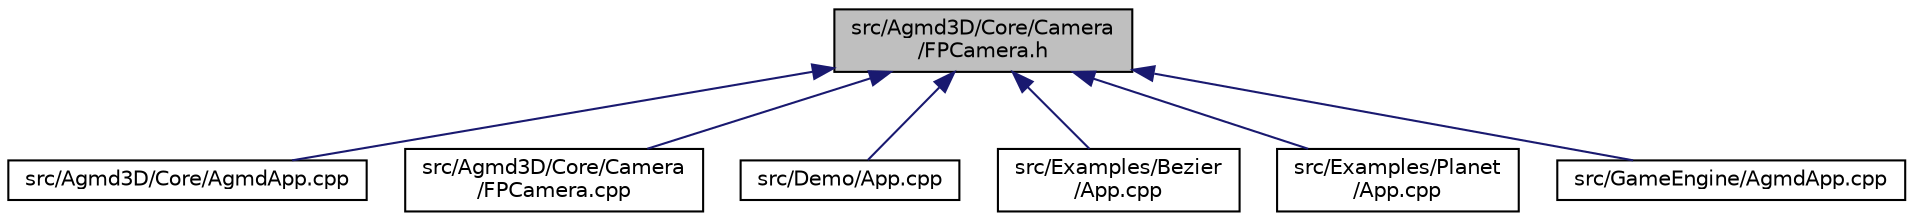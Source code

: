 digraph "src/Agmd3D/Core/Camera/FPCamera.h"
{
  edge [fontname="Helvetica",fontsize="10",labelfontname="Helvetica",labelfontsize="10"];
  node [fontname="Helvetica",fontsize="10",shape=record];
  Node1 [label="src/Agmd3D/Core/Camera\l/FPCamera.h",height=0.2,width=0.4,color="black", fillcolor="grey75", style="filled" fontcolor="black"];
  Node1 -> Node2 [dir="back",color="midnightblue",fontsize="10",style="solid"];
  Node2 [label="src/Agmd3D/Core/AgmdApp.cpp",height=0.2,width=0.4,color="black", fillcolor="white", style="filled",URL="$_agmd3_d_2_core_2_agmd_app_8cpp.html"];
  Node1 -> Node3 [dir="back",color="midnightblue",fontsize="10",style="solid"];
  Node3 [label="src/Agmd3D/Core/Camera\l/FPCamera.cpp",height=0.2,width=0.4,color="black", fillcolor="white", style="filled",URL="$_f_p_camera_8cpp.html"];
  Node1 -> Node4 [dir="back",color="midnightblue",fontsize="10",style="solid"];
  Node4 [label="src/Demo/App.cpp",height=0.2,width=0.4,color="black", fillcolor="white", style="filled",URL="$_demo_2_app_8cpp.html"];
  Node1 -> Node5 [dir="back",color="midnightblue",fontsize="10",style="solid"];
  Node5 [label="src/Examples/Bezier\l/App.cpp",height=0.2,width=0.4,color="black", fillcolor="white", style="filled",URL="$_examples_2_bezier_2_app_8cpp.html"];
  Node1 -> Node6 [dir="back",color="midnightblue",fontsize="10",style="solid"];
  Node6 [label="src/Examples/Planet\l/App.cpp",height=0.2,width=0.4,color="black", fillcolor="white", style="filled",URL="$_examples_2_planet_2_app_8cpp.html"];
  Node1 -> Node7 [dir="back",color="midnightblue",fontsize="10",style="solid"];
  Node7 [label="src/GameEngine/AgmdApp.cpp",height=0.2,width=0.4,color="black", fillcolor="white", style="filled",URL="$_game_engine_2_agmd_app_8cpp.html"];
}
